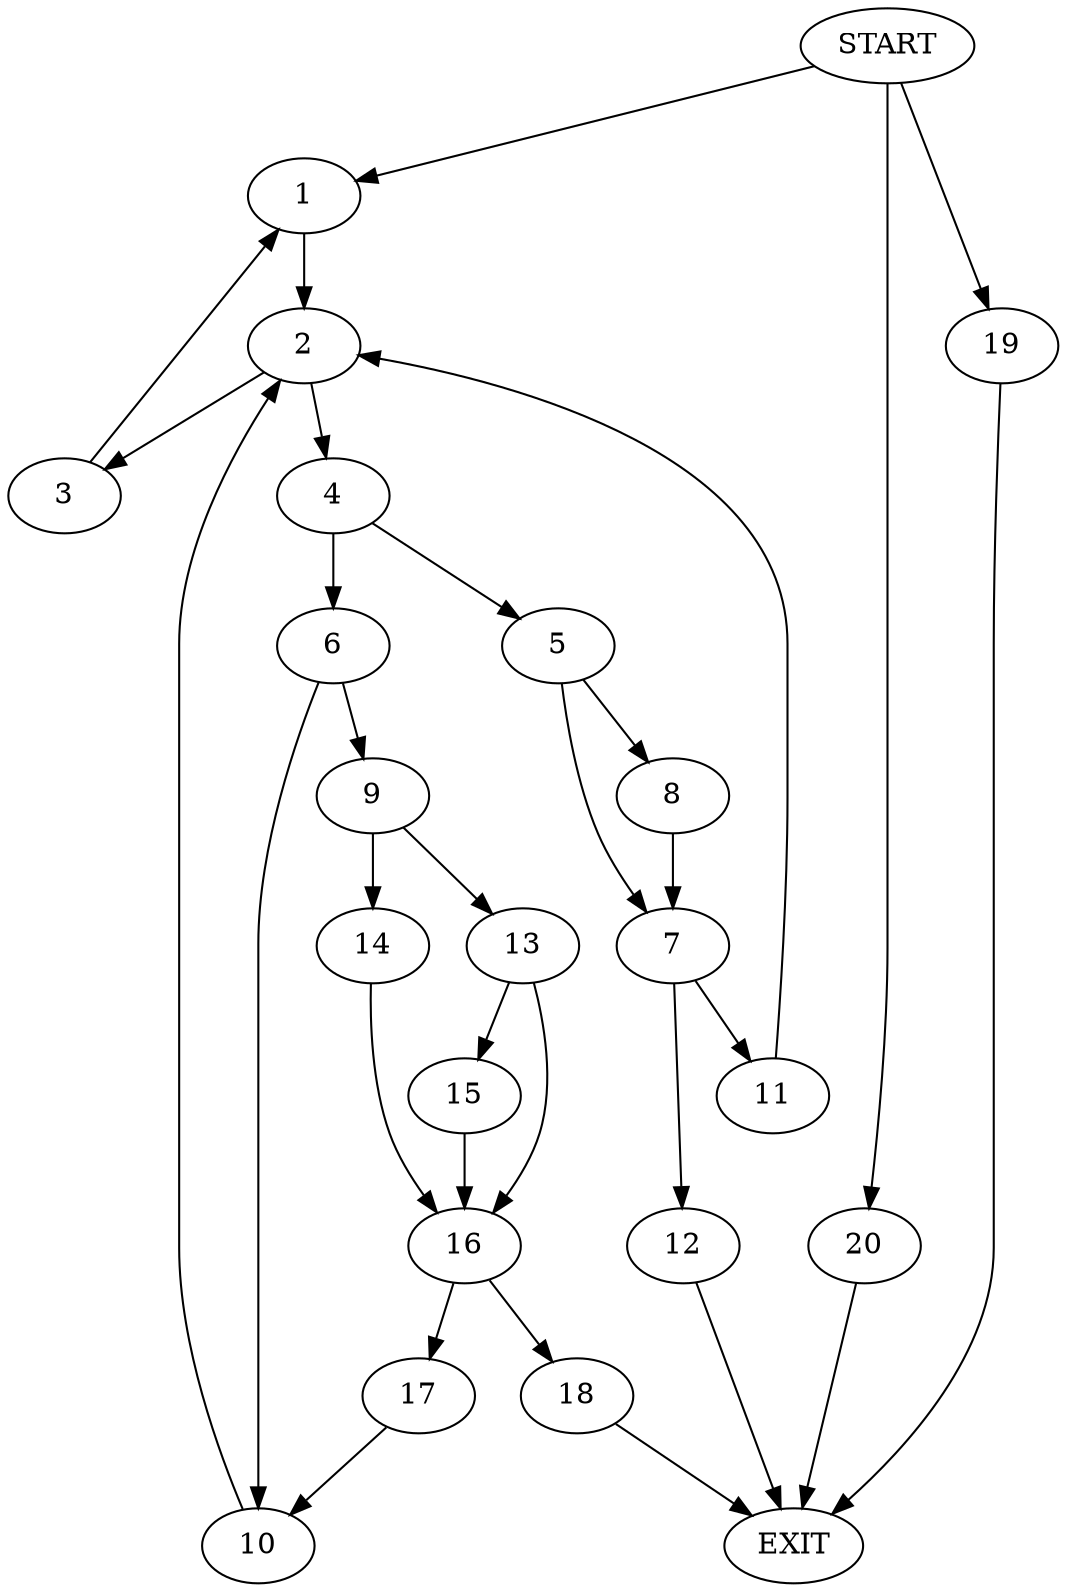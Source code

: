 digraph {
0 [label="START"]
21 [label="EXIT"]
0 -> 1
1 -> 2
2 -> 3
2 -> 4
3 -> 1
4 -> 5
4 -> 6
5 -> 7
5 -> 8
6 -> 9
6 -> 10
7 -> 11
7 -> 12
8 -> 7
11 -> 2
12 -> 21
10 -> 2
9 -> 13
9 -> 14
13 -> 15
13 -> 16
14 -> 16
16 -> 17
16 -> 18
15 -> 16
18 -> 21
17 -> 10
0 -> 19
19 -> 21
0 -> 20
20 -> 21
}
